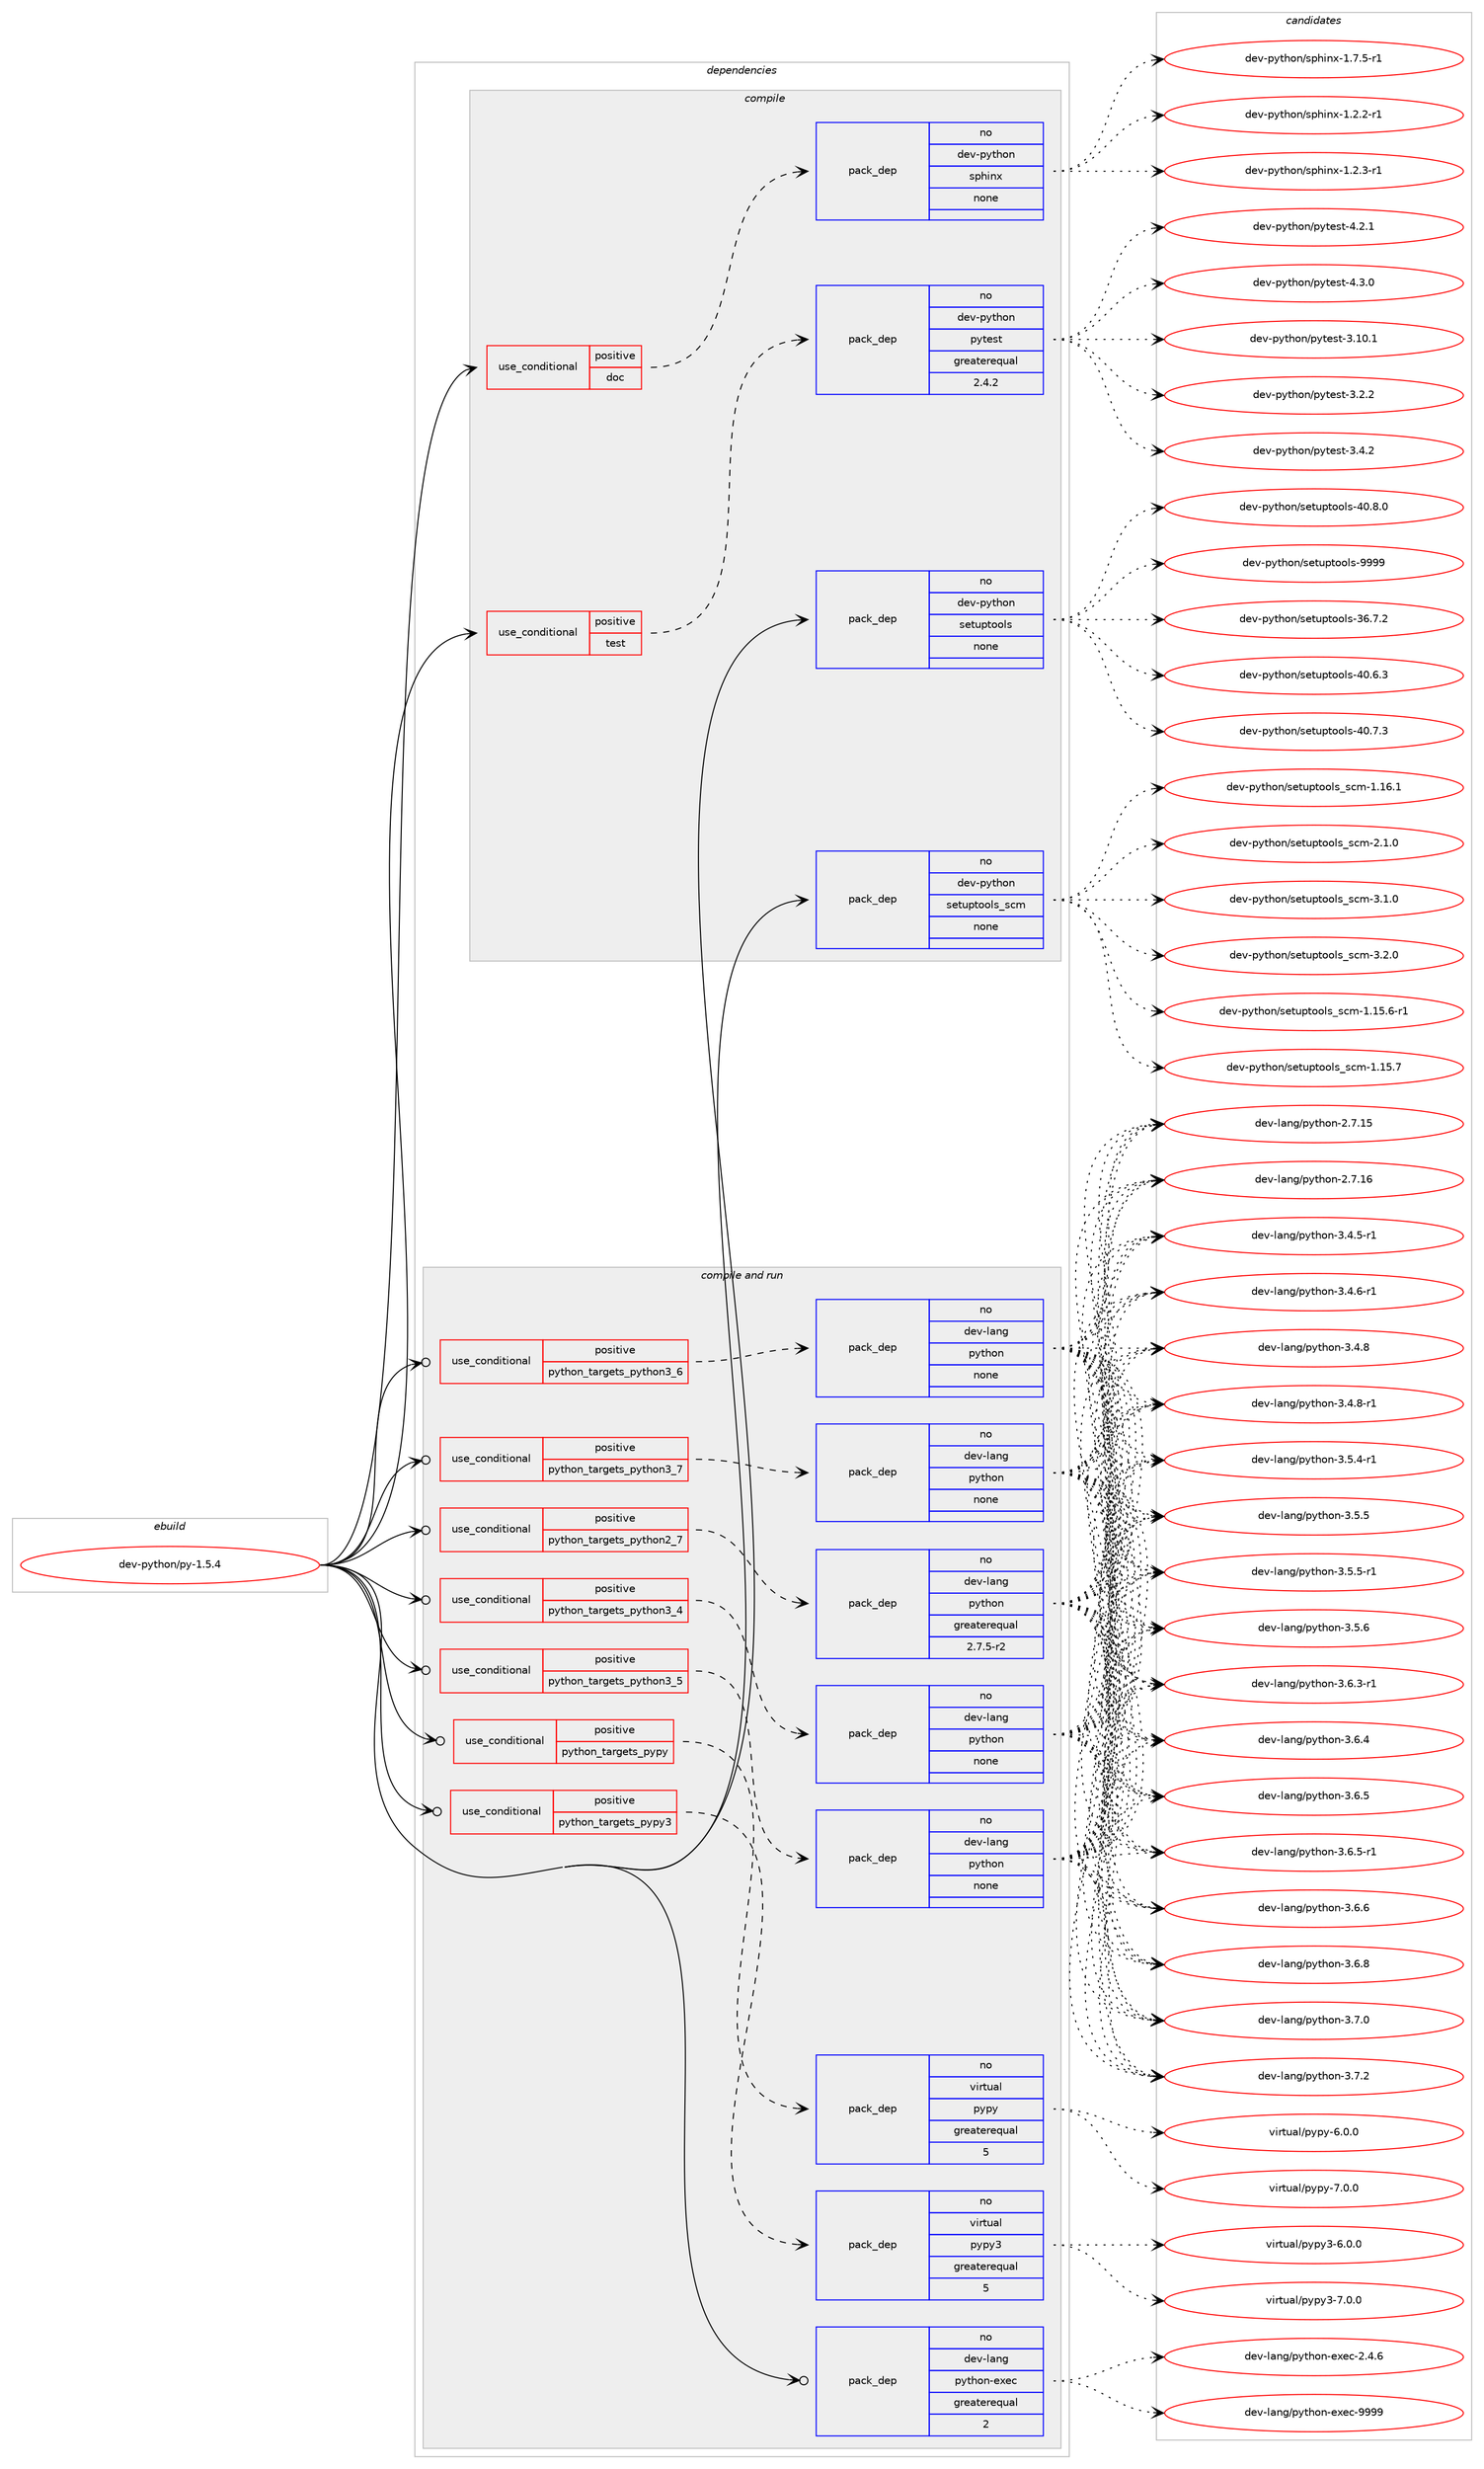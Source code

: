 digraph prolog {

# *************
# Graph options
# *************

newrank=true;
concentrate=true;
compound=true;
graph [rankdir=LR,fontname=Helvetica,fontsize=10,ranksep=1.5];#, ranksep=2.5, nodesep=0.2];
edge  [arrowhead=vee];
node  [fontname=Helvetica,fontsize=10];

# **********
# The ebuild
# **********

subgraph cluster_leftcol {
color=gray;
rank=same;
label=<<i>ebuild</i>>;
id [label="dev-python/py-1.5.4", color=red, width=4, href="../dev-python/py-1.5.4.svg"];
}

# ****************
# The dependencies
# ****************

subgraph cluster_midcol {
color=gray;
label=<<i>dependencies</i>>;
subgraph cluster_compile {
fillcolor="#eeeeee";
style=filled;
label=<<i>compile</i>>;
subgraph cond380067 {
dependency1427219 [label=<<TABLE BORDER="0" CELLBORDER="1" CELLSPACING="0" CELLPADDING="4"><TR><TD ROWSPAN="3" CELLPADDING="10">use_conditional</TD></TR><TR><TD>positive</TD></TR><TR><TD>doc</TD></TR></TABLE>>, shape=none, color=red];
subgraph pack1023838 {
dependency1427220 [label=<<TABLE BORDER="0" CELLBORDER="1" CELLSPACING="0" CELLPADDING="4" WIDTH="220"><TR><TD ROWSPAN="6" CELLPADDING="30">pack_dep</TD></TR><TR><TD WIDTH="110">no</TD></TR><TR><TD>dev-python</TD></TR><TR><TD>sphinx</TD></TR><TR><TD>none</TD></TR><TR><TD></TD></TR></TABLE>>, shape=none, color=blue];
}
dependency1427219:e -> dependency1427220:w [weight=20,style="dashed",arrowhead="vee"];
}
id:e -> dependency1427219:w [weight=20,style="solid",arrowhead="vee"];
subgraph cond380068 {
dependency1427221 [label=<<TABLE BORDER="0" CELLBORDER="1" CELLSPACING="0" CELLPADDING="4"><TR><TD ROWSPAN="3" CELLPADDING="10">use_conditional</TD></TR><TR><TD>positive</TD></TR><TR><TD>test</TD></TR></TABLE>>, shape=none, color=red];
subgraph pack1023839 {
dependency1427222 [label=<<TABLE BORDER="0" CELLBORDER="1" CELLSPACING="0" CELLPADDING="4" WIDTH="220"><TR><TD ROWSPAN="6" CELLPADDING="30">pack_dep</TD></TR><TR><TD WIDTH="110">no</TD></TR><TR><TD>dev-python</TD></TR><TR><TD>pytest</TD></TR><TR><TD>greaterequal</TD></TR><TR><TD>2.4.2</TD></TR></TABLE>>, shape=none, color=blue];
}
dependency1427221:e -> dependency1427222:w [weight=20,style="dashed",arrowhead="vee"];
}
id:e -> dependency1427221:w [weight=20,style="solid",arrowhead="vee"];
subgraph pack1023840 {
dependency1427223 [label=<<TABLE BORDER="0" CELLBORDER="1" CELLSPACING="0" CELLPADDING="4" WIDTH="220"><TR><TD ROWSPAN="6" CELLPADDING="30">pack_dep</TD></TR><TR><TD WIDTH="110">no</TD></TR><TR><TD>dev-python</TD></TR><TR><TD>setuptools</TD></TR><TR><TD>none</TD></TR><TR><TD></TD></TR></TABLE>>, shape=none, color=blue];
}
id:e -> dependency1427223:w [weight=20,style="solid",arrowhead="vee"];
subgraph pack1023841 {
dependency1427224 [label=<<TABLE BORDER="0" CELLBORDER="1" CELLSPACING="0" CELLPADDING="4" WIDTH="220"><TR><TD ROWSPAN="6" CELLPADDING="30">pack_dep</TD></TR><TR><TD WIDTH="110">no</TD></TR><TR><TD>dev-python</TD></TR><TR><TD>setuptools_scm</TD></TR><TR><TD>none</TD></TR><TR><TD></TD></TR></TABLE>>, shape=none, color=blue];
}
id:e -> dependency1427224:w [weight=20,style="solid",arrowhead="vee"];
}
subgraph cluster_compileandrun {
fillcolor="#eeeeee";
style=filled;
label=<<i>compile and run</i>>;
subgraph cond380069 {
dependency1427225 [label=<<TABLE BORDER="0" CELLBORDER="1" CELLSPACING="0" CELLPADDING="4"><TR><TD ROWSPAN="3" CELLPADDING="10">use_conditional</TD></TR><TR><TD>positive</TD></TR><TR><TD>python_targets_pypy</TD></TR></TABLE>>, shape=none, color=red];
subgraph pack1023842 {
dependency1427226 [label=<<TABLE BORDER="0" CELLBORDER="1" CELLSPACING="0" CELLPADDING="4" WIDTH="220"><TR><TD ROWSPAN="6" CELLPADDING="30">pack_dep</TD></TR><TR><TD WIDTH="110">no</TD></TR><TR><TD>virtual</TD></TR><TR><TD>pypy</TD></TR><TR><TD>greaterequal</TD></TR><TR><TD>5</TD></TR></TABLE>>, shape=none, color=blue];
}
dependency1427225:e -> dependency1427226:w [weight=20,style="dashed",arrowhead="vee"];
}
id:e -> dependency1427225:w [weight=20,style="solid",arrowhead="odotvee"];
subgraph cond380070 {
dependency1427227 [label=<<TABLE BORDER="0" CELLBORDER="1" CELLSPACING="0" CELLPADDING="4"><TR><TD ROWSPAN="3" CELLPADDING="10">use_conditional</TD></TR><TR><TD>positive</TD></TR><TR><TD>python_targets_pypy3</TD></TR></TABLE>>, shape=none, color=red];
subgraph pack1023843 {
dependency1427228 [label=<<TABLE BORDER="0" CELLBORDER="1" CELLSPACING="0" CELLPADDING="4" WIDTH="220"><TR><TD ROWSPAN="6" CELLPADDING="30">pack_dep</TD></TR><TR><TD WIDTH="110">no</TD></TR><TR><TD>virtual</TD></TR><TR><TD>pypy3</TD></TR><TR><TD>greaterequal</TD></TR><TR><TD>5</TD></TR></TABLE>>, shape=none, color=blue];
}
dependency1427227:e -> dependency1427228:w [weight=20,style="dashed",arrowhead="vee"];
}
id:e -> dependency1427227:w [weight=20,style="solid",arrowhead="odotvee"];
subgraph cond380071 {
dependency1427229 [label=<<TABLE BORDER="0" CELLBORDER="1" CELLSPACING="0" CELLPADDING="4"><TR><TD ROWSPAN="3" CELLPADDING="10">use_conditional</TD></TR><TR><TD>positive</TD></TR><TR><TD>python_targets_python2_7</TD></TR></TABLE>>, shape=none, color=red];
subgraph pack1023844 {
dependency1427230 [label=<<TABLE BORDER="0" CELLBORDER="1" CELLSPACING="0" CELLPADDING="4" WIDTH="220"><TR><TD ROWSPAN="6" CELLPADDING="30">pack_dep</TD></TR><TR><TD WIDTH="110">no</TD></TR><TR><TD>dev-lang</TD></TR><TR><TD>python</TD></TR><TR><TD>greaterequal</TD></TR><TR><TD>2.7.5-r2</TD></TR></TABLE>>, shape=none, color=blue];
}
dependency1427229:e -> dependency1427230:w [weight=20,style="dashed",arrowhead="vee"];
}
id:e -> dependency1427229:w [weight=20,style="solid",arrowhead="odotvee"];
subgraph cond380072 {
dependency1427231 [label=<<TABLE BORDER="0" CELLBORDER="1" CELLSPACING="0" CELLPADDING="4"><TR><TD ROWSPAN="3" CELLPADDING="10">use_conditional</TD></TR><TR><TD>positive</TD></TR><TR><TD>python_targets_python3_4</TD></TR></TABLE>>, shape=none, color=red];
subgraph pack1023845 {
dependency1427232 [label=<<TABLE BORDER="0" CELLBORDER="1" CELLSPACING="0" CELLPADDING="4" WIDTH="220"><TR><TD ROWSPAN="6" CELLPADDING="30">pack_dep</TD></TR><TR><TD WIDTH="110">no</TD></TR><TR><TD>dev-lang</TD></TR><TR><TD>python</TD></TR><TR><TD>none</TD></TR><TR><TD></TD></TR></TABLE>>, shape=none, color=blue];
}
dependency1427231:e -> dependency1427232:w [weight=20,style="dashed",arrowhead="vee"];
}
id:e -> dependency1427231:w [weight=20,style="solid",arrowhead="odotvee"];
subgraph cond380073 {
dependency1427233 [label=<<TABLE BORDER="0" CELLBORDER="1" CELLSPACING="0" CELLPADDING="4"><TR><TD ROWSPAN="3" CELLPADDING="10">use_conditional</TD></TR><TR><TD>positive</TD></TR><TR><TD>python_targets_python3_5</TD></TR></TABLE>>, shape=none, color=red];
subgraph pack1023846 {
dependency1427234 [label=<<TABLE BORDER="0" CELLBORDER="1" CELLSPACING="0" CELLPADDING="4" WIDTH="220"><TR><TD ROWSPAN="6" CELLPADDING="30">pack_dep</TD></TR><TR><TD WIDTH="110">no</TD></TR><TR><TD>dev-lang</TD></TR><TR><TD>python</TD></TR><TR><TD>none</TD></TR><TR><TD></TD></TR></TABLE>>, shape=none, color=blue];
}
dependency1427233:e -> dependency1427234:w [weight=20,style="dashed",arrowhead="vee"];
}
id:e -> dependency1427233:w [weight=20,style="solid",arrowhead="odotvee"];
subgraph cond380074 {
dependency1427235 [label=<<TABLE BORDER="0" CELLBORDER="1" CELLSPACING="0" CELLPADDING="4"><TR><TD ROWSPAN="3" CELLPADDING="10">use_conditional</TD></TR><TR><TD>positive</TD></TR><TR><TD>python_targets_python3_6</TD></TR></TABLE>>, shape=none, color=red];
subgraph pack1023847 {
dependency1427236 [label=<<TABLE BORDER="0" CELLBORDER="1" CELLSPACING="0" CELLPADDING="4" WIDTH="220"><TR><TD ROWSPAN="6" CELLPADDING="30">pack_dep</TD></TR><TR><TD WIDTH="110">no</TD></TR><TR><TD>dev-lang</TD></TR><TR><TD>python</TD></TR><TR><TD>none</TD></TR><TR><TD></TD></TR></TABLE>>, shape=none, color=blue];
}
dependency1427235:e -> dependency1427236:w [weight=20,style="dashed",arrowhead="vee"];
}
id:e -> dependency1427235:w [weight=20,style="solid",arrowhead="odotvee"];
subgraph cond380075 {
dependency1427237 [label=<<TABLE BORDER="0" CELLBORDER="1" CELLSPACING="0" CELLPADDING="4"><TR><TD ROWSPAN="3" CELLPADDING="10">use_conditional</TD></TR><TR><TD>positive</TD></TR><TR><TD>python_targets_python3_7</TD></TR></TABLE>>, shape=none, color=red];
subgraph pack1023848 {
dependency1427238 [label=<<TABLE BORDER="0" CELLBORDER="1" CELLSPACING="0" CELLPADDING="4" WIDTH="220"><TR><TD ROWSPAN="6" CELLPADDING="30">pack_dep</TD></TR><TR><TD WIDTH="110">no</TD></TR><TR><TD>dev-lang</TD></TR><TR><TD>python</TD></TR><TR><TD>none</TD></TR><TR><TD></TD></TR></TABLE>>, shape=none, color=blue];
}
dependency1427237:e -> dependency1427238:w [weight=20,style="dashed",arrowhead="vee"];
}
id:e -> dependency1427237:w [weight=20,style="solid",arrowhead="odotvee"];
subgraph pack1023849 {
dependency1427239 [label=<<TABLE BORDER="0" CELLBORDER="1" CELLSPACING="0" CELLPADDING="4" WIDTH="220"><TR><TD ROWSPAN="6" CELLPADDING="30">pack_dep</TD></TR><TR><TD WIDTH="110">no</TD></TR><TR><TD>dev-lang</TD></TR><TR><TD>python-exec</TD></TR><TR><TD>greaterequal</TD></TR><TR><TD>2</TD></TR></TABLE>>, shape=none, color=blue];
}
id:e -> dependency1427239:w [weight=20,style="solid",arrowhead="odotvee"];
}
subgraph cluster_run {
fillcolor="#eeeeee";
style=filled;
label=<<i>run</i>>;
}
}

# **************
# The candidates
# **************

subgraph cluster_choices {
rank=same;
color=gray;
label=<<i>candidates</i>>;

subgraph choice1023838 {
color=black;
nodesep=1;
choice10010111845112121116104111110471151121041051101204549465046504511449 [label="dev-python/sphinx-1.2.2-r1", color=red, width=4,href="../dev-python/sphinx-1.2.2-r1.svg"];
choice10010111845112121116104111110471151121041051101204549465046514511449 [label="dev-python/sphinx-1.2.3-r1", color=red, width=4,href="../dev-python/sphinx-1.2.3-r1.svg"];
choice10010111845112121116104111110471151121041051101204549465546534511449 [label="dev-python/sphinx-1.7.5-r1", color=red, width=4,href="../dev-python/sphinx-1.7.5-r1.svg"];
dependency1427220:e -> choice10010111845112121116104111110471151121041051101204549465046504511449:w [style=dotted,weight="100"];
dependency1427220:e -> choice10010111845112121116104111110471151121041051101204549465046514511449:w [style=dotted,weight="100"];
dependency1427220:e -> choice10010111845112121116104111110471151121041051101204549465546534511449:w [style=dotted,weight="100"];
}
subgraph choice1023839 {
color=black;
nodesep=1;
choice100101118451121211161041111104711212111610111511645514649484649 [label="dev-python/pytest-3.10.1", color=red, width=4,href="../dev-python/pytest-3.10.1.svg"];
choice1001011184511212111610411111047112121116101115116455146504650 [label="dev-python/pytest-3.2.2", color=red, width=4,href="../dev-python/pytest-3.2.2.svg"];
choice1001011184511212111610411111047112121116101115116455146524650 [label="dev-python/pytest-3.4.2", color=red, width=4,href="../dev-python/pytest-3.4.2.svg"];
choice1001011184511212111610411111047112121116101115116455246504649 [label="dev-python/pytest-4.2.1", color=red, width=4,href="../dev-python/pytest-4.2.1.svg"];
choice1001011184511212111610411111047112121116101115116455246514648 [label="dev-python/pytest-4.3.0", color=red, width=4,href="../dev-python/pytest-4.3.0.svg"];
dependency1427222:e -> choice100101118451121211161041111104711212111610111511645514649484649:w [style=dotted,weight="100"];
dependency1427222:e -> choice1001011184511212111610411111047112121116101115116455146504650:w [style=dotted,weight="100"];
dependency1427222:e -> choice1001011184511212111610411111047112121116101115116455146524650:w [style=dotted,weight="100"];
dependency1427222:e -> choice1001011184511212111610411111047112121116101115116455246504649:w [style=dotted,weight="100"];
dependency1427222:e -> choice1001011184511212111610411111047112121116101115116455246514648:w [style=dotted,weight="100"];
}
subgraph choice1023840 {
color=black;
nodesep=1;
choice100101118451121211161041111104711510111611711211611111110811545515446554650 [label="dev-python/setuptools-36.7.2", color=red, width=4,href="../dev-python/setuptools-36.7.2.svg"];
choice100101118451121211161041111104711510111611711211611111110811545524846544651 [label="dev-python/setuptools-40.6.3", color=red, width=4,href="../dev-python/setuptools-40.6.3.svg"];
choice100101118451121211161041111104711510111611711211611111110811545524846554651 [label="dev-python/setuptools-40.7.3", color=red, width=4,href="../dev-python/setuptools-40.7.3.svg"];
choice100101118451121211161041111104711510111611711211611111110811545524846564648 [label="dev-python/setuptools-40.8.0", color=red, width=4,href="../dev-python/setuptools-40.8.0.svg"];
choice10010111845112121116104111110471151011161171121161111111081154557575757 [label="dev-python/setuptools-9999", color=red, width=4,href="../dev-python/setuptools-9999.svg"];
dependency1427223:e -> choice100101118451121211161041111104711510111611711211611111110811545515446554650:w [style=dotted,weight="100"];
dependency1427223:e -> choice100101118451121211161041111104711510111611711211611111110811545524846544651:w [style=dotted,weight="100"];
dependency1427223:e -> choice100101118451121211161041111104711510111611711211611111110811545524846554651:w [style=dotted,weight="100"];
dependency1427223:e -> choice100101118451121211161041111104711510111611711211611111110811545524846564648:w [style=dotted,weight="100"];
dependency1427223:e -> choice10010111845112121116104111110471151011161171121161111111081154557575757:w [style=dotted,weight="100"];
}
subgraph choice1023841 {
color=black;
nodesep=1;
choice10010111845112121116104111110471151011161171121161111111081159511599109454946495346544511449 [label="dev-python/setuptools_scm-1.15.6-r1", color=red, width=4,href="../dev-python/setuptools_scm-1.15.6-r1.svg"];
choice1001011184511212111610411111047115101116117112116111111108115951159910945494649534655 [label="dev-python/setuptools_scm-1.15.7", color=red, width=4,href="../dev-python/setuptools_scm-1.15.7.svg"];
choice1001011184511212111610411111047115101116117112116111111108115951159910945494649544649 [label="dev-python/setuptools_scm-1.16.1", color=red, width=4,href="../dev-python/setuptools_scm-1.16.1.svg"];
choice10010111845112121116104111110471151011161171121161111111081159511599109455046494648 [label="dev-python/setuptools_scm-2.1.0", color=red, width=4,href="../dev-python/setuptools_scm-2.1.0.svg"];
choice10010111845112121116104111110471151011161171121161111111081159511599109455146494648 [label="dev-python/setuptools_scm-3.1.0", color=red, width=4,href="../dev-python/setuptools_scm-3.1.0.svg"];
choice10010111845112121116104111110471151011161171121161111111081159511599109455146504648 [label="dev-python/setuptools_scm-3.2.0", color=red, width=4,href="../dev-python/setuptools_scm-3.2.0.svg"];
dependency1427224:e -> choice10010111845112121116104111110471151011161171121161111111081159511599109454946495346544511449:w [style=dotted,weight="100"];
dependency1427224:e -> choice1001011184511212111610411111047115101116117112116111111108115951159910945494649534655:w [style=dotted,weight="100"];
dependency1427224:e -> choice1001011184511212111610411111047115101116117112116111111108115951159910945494649544649:w [style=dotted,weight="100"];
dependency1427224:e -> choice10010111845112121116104111110471151011161171121161111111081159511599109455046494648:w [style=dotted,weight="100"];
dependency1427224:e -> choice10010111845112121116104111110471151011161171121161111111081159511599109455146494648:w [style=dotted,weight="100"];
dependency1427224:e -> choice10010111845112121116104111110471151011161171121161111111081159511599109455146504648:w [style=dotted,weight="100"];
}
subgraph choice1023842 {
color=black;
nodesep=1;
choice1181051141161179710847112121112121455446484648 [label="virtual/pypy-6.0.0", color=red, width=4,href="../virtual/pypy-6.0.0.svg"];
choice1181051141161179710847112121112121455546484648 [label="virtual/pypy-7.0.0", color=red, width=4,href="../virtual/pypy-7.0.0.svg"];
dependency1427226:e -> choice1181051141161179710847112121112121455446484648:w [style=dotted,weight="100"];
dependency1427226:e -> choice1181051141161179710847112121112121455546484648:w [style=dotted,weight="100"];
}
subgraph choice1023843 {
color=black;
nodesep=1;
choice118105114116117971084711212111212151455446484648 [label="virtual/pypy3-6.0.0", color=red, width=4,href="../virtual/pypy3-6.0.0.svg"];
choice118105114116117971084711212111212151455546484648 [label="virtual/pypy3-7.0.0", color=red, width=4,href="../virtual/pypy3-7.0.0.svg"];
dependency1427228:e -> choice118105114116117971084711212111212151455446484648:w [style=dotted,weight="100"];
dependency1427228:e -> choice118105114116117971084711212111212151455546484648:w [style=dotted,weight="100"];
}
subgraph choice1023844 {
color=black;
nodesep=1;
choice10010111845108971101034711212111610411111045504655464953 [label="dev-lang/python-2.7.15", color=red, width=4,href="../dev-lang/python-2.7.15.svg"];
choice10010111845108971101034711212111610411111045504655464954 [label="dev-lang/python-2.7.16", color=red, width=4,href="../dev-lang/python-2.7.16.svg"];
choice1001011184510897110103471121211161041111104551465246534511449 [label="dev-lang/python-3.4.5-r1", color=red, width=4,href="../dev-lang/python-3.4.5-r1.svg"];
choice1001011184510897110103471121211161041111104551465246544511449 [label="dev-lang/python-3.4.6-r1", color=red, width=4,href="../dev-lang/python-3.4.6-r1.svg"];
choice100101118451089711010347112121116104111110455146524656 [label="dev-lang/python-3.4.8", color=red, width=4,href="../dev-lang/python-3.4.8.svg"];
choice1001011184510897110103471121211161041111104551465246564511449 [label="dev-lang/python-3.4.8-r1", color=red, width=4,href="../dev-lang/python-3.4.8-r1.svg"];
choice1001011184510897110103471121211161041111104551465346524511449 [label="dev-lang/python-3.5.4-r1", color=red, width=4,href="../dev-lang/python-3.5.4-r1.svg"];
choice100101118451089711010347112121116104111110455146534653 [label="dev-lang/python-3.5.5", color=red, width=4,href="../dev-lang/python-3.5.5.svg"];
choice1001011184510897110103471121211161041111104551465346534511449 [label="dev-lang/python-3.5.5-r1", color=red, width=4,href="../dev-lang/python-3.5.5-r1.svg"];
choice100101118451089711010347112121116104111110455146534654 [label="dev-lang/python-3.5.6", color=red, width=4,href="../dev-lang/python-3.5.6.svg"];
choice1001011184510897110103471121211161041111104551465446514511449 [label="dev-lang/python-3.6.3-r1", color=red, width=4,href="../dev-lang/python-3.6.3-r1.svg"];
choice100101118451089711010347112121116104111110455146544652 [label="dev-lang/python-3.6.4", color=red, width=4,href="../dev-lang/python-3.6.4.svg"];
choice100101118451089711010347112121116104111110455146544653 [label="dev-lang/python-3.6.5", color=red, width=4,href="../dev-lang/python-3.6.5.svg"];
choice1001011184510897110103471121211161041111104551465446534511449 [label="dev-lang/python-3.6.5-r1", color=red, width=4,href="../dev-lang/python-3.6.5-r1.svg"];
choice100101118451089711010347112121116104111110455146544654 [label="dev-lang/python-3.6.6", color=red, width=4,href="../dev-lang/python-3.6.6.svg"];
choice100101118451089711010347112121116104111110455146544656 [label="dev-lang/python-3.6.8", color=red, width=4,href="../dev-lang/python-3.6.8.svg"];
choice100101118451089711010347112121116104111110455146554648 [label="dev-lang/python-3.7.0", color=red, width=4,href="../dev-lang/python-3.7.0.svg"];
choice100101118451089711010347112121116104111110455146554650 [label="dev-lang/python-3.7.2", color=red, width=4,href="../dev-lang/python-3.7.2.svg"];
dependency1427230:e -> choice10010111845108971101034711212111610411111045504655464953:w [style=dotted,weight="100"];
dependency1427230:e -> choice10010111845108971101034711212111610411111045504655464954:w [style=dotted,weight="100"];
dependency1427230:e -> choice1001011184510897110103471121211161041111104551465246534511449:w [style=dotted,weight="100"];
dependency1427230:e -> choice1001011184510897110103471121211161041111104551465246544511449:w [style=dotted,weight="100"];
dependency1427230:e -> choice100101118451089711010347112121116104111110455146524656:w [style=dotted,weight="100"];
dependency1427230:e -> choice1001011184510897110103471121211161041111104551465246564511449:w [style=dotted,weight="100"];
dependency1427230:e -> choice1001011184510897110103471121211161041111104551465346524511449:w [style=dotted,weight="100"];
dependency1427230:e -> choice100101118451089711010347112121116104111110455146534653:w [style=dotted,weight="100"];
dependency1427230:e -> choice1001011184510897110103471121211161041111104551465346534511449:w [style=dotted,weight="100"];
dependency1427230:e -> choice100101118451089711010347112121116104111110455146534654:w [style=dotted,weight="100"];
dependency1427230:e -> choice1001011184510897110103471121211161041111104551465446514511449:w [style=dotted,weight="100"];
dependency1427230:e -> choice100101118451089711010347112121116104111110455146544652:w [style=dotted,weight="100"];
dependency1427230:e -> choice100101118451089711010347112121116104111110455146544653:w [style=dotted,weight="100"];
dependency1427230:e -> choice1001011184510897110103471121211161041111104551465446534511449:w [style=dotted,weight="100"];
dependency1427230:e -> choice100101118451089711010347112121116104111110455146544654:w [style=dotted,weight="100"];
dependency1427230:e -> choice100101118451089711010347112121116104111110455146544656:w [style=dotted,weight="100"];
dependency1427230:e -> choice100101118451089711010347112121116104111110455146554648:w [style=dotted,weight="100"];
dependency1427230:e -> choice100101118451089711010347112121116104111110455146554650:w [style=dotted,weight="100"];
}
subgraph choice1023845 {
color=black;
nodesep=1;
choice10010111845108971101034711212111610411111045504655464953 [label="dev-lang/python-2.7.15", color=red, width=4,href="../dev-lang/python-2.7.15.svg"];
choice10010111845108971101034711212111610411111045504655464954 [label="dev-lang/python-2.7.16", color=red, width=4,href="../dev-lang/python-2.7.16.svg"];
choice1001011184510897110103471121211161041111104551465246534511449 [label="dev-lang/python-3.4.5-r1", color=red, width=4,href="../dev-lang/python-3.4.5-r1.svg"];
choice1001011184510897110103471121211161041111104551465246544511449 [label="dev-lang/python-3.4.6-r1", color=red, width=4,href="../dev-lang/python-3.4.6-r1.svg"];
choice100101118451089711010347112121116104111110455146524656 [label="dev-lang/python-3.4.8", color=red, width=4,href="../dev-lang/python-3.4.8.svg"];
choice1001011184510897110103471121211161041111104551465246564511449 [label="dev-lang/python-3.4.8-r1", color=red, width=4,href="../dev-lang/python-3.4.8-r1.svg"];
choice1001011184510897110103471121211161041111104551465346524511449 [label="dev-lang/python-3.5.4-r1", color=red, width=4,href="../dev-lang/python-3.5.4-r1.svg"];
choice100101118451089711010347112121116104111110455146534653 [label="dev-lang/python-3.5.5", color=red, width=4,href="../dev-lang/python-3.5.5.svg"];
choice1001011184510897110103471121211161041111104551465346534511449 [label="dev-lang/python-3.5.5-r1", color=red, width=4,href="../dev-lang/python-3.5.5-r1.svg"];
choice100101118451089711010347112121116104111110455146534654 [label="dev-lang/python-3.5.6", color=red, width=4,href="../dev-lang/python-3.5.6.svg"];
choice1001011184510897110103471121211161041111104551465446514511449 [label="dev-lang/python-3.6.3-r1", color=red, width=4,href="../dev-lang/python-3.6.3-r1.svg"];
choice100101118451089711010347112121116104111110455146544652 [label="dev-lang/python-3.6.4", color=red, width=4,href="../dev-lang/python-3.6.4.svg"];
choice100101118451089711010347112121116104111110455146544653 [label="dev-lang/python-3.6.5", color=red, width=4,href="../dev-lang/python-3.6.5.svg"];
choice1001011184510897110103471121211161041111104551465446534511449 [label="dev-lang/python-3.6.5-r1", color=red, width=4,href="../dev-lang/python-3.6.5-r1.svg"];
choice100101118451089711010347112121116104111110455146544654 [label="dev-lang/python-3.6.6", color=red, width=4,href="../dev-lang/python-3.6.6.svg"];
choice100101118451089711010347112121116104111110455146544656 [label="dev-lang/python-3.6.8", color=red, width=4,href="../dev-lang/python-3.6.8.svg"];
choice100101118451089711010347112121116104111110455146554648 [label="dev-lang/python-3.7.0", color=red, width=4,href="../dev-lang/python-3.7.0.svg"];
choice100101118451089711010347112121116104111110455146554650 [label="dev-lang/python-3.7.2", color=red, width=4,href="../dev-lang/python-3.7.2.svg"];
dependency1427232:e -> choice10010111845108971101034711212111610411111045504655464953:w [style=dotted,weight="100"];
dependency1427232:e -> choice10010111845108971101034711212111610411111045504655464954:w [style=dotted,weight="100"];
dependency1427232:e -> choice1001011184510897110103471121211161041111104551465246534511449:w [style=dotted,weight="100"];
dependency1427232:e -> choice1001011184510897110103471121211161041111104551465246544511449:w [style=dotted,weight="100"];
dependency1427232:e -> choice100101118451089711010347112121116104111110455146524656:w [style=dotted,weight="100"];
dependency1427232:e -> choice1001011184510897110103471121211161041111104551465246564511449:w [style=dotted,weight="100"];
dependency1427232:e -> choice1001011184510897110103471121211161041111104551465346524511449:w [style=dotted,weight="100"];
dependency1427232:e -> choice100101118451089711010347112121116104111110455146534653:w [style=dotted,weight="100"];
dependency1427232:e -> choice1001011184510897110103471121211161041111104551465346534511449:w [style=dotted,weight="100"];
dependency1427232:e -> choice100101118451089711010347112121116104111110455146534654:w [style=dotted,weight="100"];
dependency1427232:e -> choice1001011184510897110103471121211161041111104551465446514511449:w [style=dotted,weight="100"];
dependency1427232:e -> choice100101118451089711010347112121116104111110455146544652:w [style=dotted,weight="100"];
dependency1427232:e -> choice100101118451089711010347112121116104111110455146544653:w [style=dotted,weight="100"];
dependency1427232:e -> choice1001011184510897110103471121211161041111104551465446534511449:w [style=dotted,weight="100"];
dependency1427232:e -> choice100101118451089711010347112121116104111110455146544654:w [style=dotted,weight="100"];
dependency1427232:e -> choice100101118451089711010347112121116104111110455146544656:w [style=dotted,weight="100"];
dependency1427232:e -> choice100101118451089711010347112121116104111110455146554648:w [style=dotted,weight="100"];
dependency1427232:e -> choice100101118451089711010347112121116104111110455146554650:w [style=dotted,weight="100"];
}
subgraph choice1023846 {
color=black;
nodesep=1;
choice10010111845108971101034711212111610411111045504655464953 [label="dev-lang/python-2.7.15", color=red, width=4,href="../dev-lang/python-2.7.15.svg"];
choice10010111845108971101034711212111610411111045504655464954 [label="dev-lang/python-2.7.16", color=red, width=4,href="../dev-lang/python-2.7.16.svg"];
choice1001011184510897110103471121211161041111104551465246534511449 [label="dev-lang/python-3.4.5-r1", color=red, width=4,href="../dev-lang/python-3.4.5-r1.svg"];
choice1001011184510897110103471121211161041111104551465246544511449 [label="dev-lang/python-3.4.6-r1", color=red, width=4,href="../dev-lang/python-3.4.6-r1.svg"];
choice100101118451089711010347112121116104111110455146524656 [label="dev-lang/python-3.4.8", color=red, width=4,href="../dev-lang/python-3.4.8.svg"];
choice1001011184510897110103471121211161041111104551465246564511449 [label="dev-lang/python-3.4.8-r1", color=red, width=4,href="../dev-lang/python-3.4.8-r1.svg"];
choice1001011184510897110103471121211161041111104551465346524511449 [label="dev-lang/python-3.5.4-r1", color=red, width=4,href="../dev-lang/python-3.5.4-r1.svg"];
choice100101118451089711010347112121116104111110455146534653 [label="dev-lang/python-3.5.5", color=red, width=4,href="../dev-lang/python-3.5.5.svg"];
choice1001011184510897110103471121211161041111104551465346534511449 [label="dev-lang/python-3.5.5-r1", color=red, width=4,href="../dev-lang/python-3.5.5-r1.svg"];
choice100101118451089711010347112121116104111110455146534654 [label="dev-lang/python-3.5.6", color=red, width=4,href="../dev-lang/python-3.5.6.svg"];
choice1001011184510897110103471121211161041111104551465446514511449 [label="dev-lang/python-3.6.3-r1", color=red, width=4,href="../dev-lang/python-3.6.3-r1.svg"];
choice100101118451089711010347112121116104111110455146544652 [label="dev-lang/python-3.6.4", color=red, width=4,href="../dev-lang/python-3.6.4.svg"];
choice100101118451089711010347112121116104111110455146544653 [label="dev-lang/python-3.6.5", color=red, width=4,href="../dev-lang/python-3.6.5.svg"];
choice1001011184510897110103471121211161041111104551465446534511449 [label="dev-lang/python-3.6.5-r1", color=red, width=4,href="../dev-lang/python-3.6.5-r1.svg"];
choice100101118451089711010347112121116104111110455146544654 [label="dev-lang/python-3.6.6", color=red, width=4,href="../dev-lang/python-3.6.6.svg"];
choice100101118451089711010347112121116104111110455146544656 [label="dev-lang/python-3.6.8", color=red, width=4,href="../dev-lang/python-3.6.8.svg"];
choice100101118451089711010347112121116104111110455146554648 [label="dev-lang/python-3.7.0", color=red, width=4,href="../dev-lang/python-3.7.0.svg"];
choice100101118451089711010347112121116104111110455146554650 [label="dev-lang/python-3.7.2", color=red, width=4,href="../dev-lang/python-3.7.2.svg"];
dependency1427234:e -> choice10010111845108971101034711212111610411111045504655464953:w [style=dotted,weight="100"];
dependency1427234:e -> choice10010111845108971101034711212111610411111045504655464954:w [style=dotted,weight="100"];
dependency1427234:e -> choice1001011184510897110103471121211161041111104551465246534511449:w [style=dotted,weight="100"];
dependency1427234:e -> choice1001011184510897110103471121211161041111104551465246544511449:w [style=dotted,weight="100"];
dependency1427234:e -> choice100101118451089711010347112121116104111110455146524656:w [style=dotted,weight="100"];
dependency1427234:e -> choice1001011184510897110103471121211161041111104551465246564511449:w [style=dotted,weight="100"];
dependency1427234:e -> choice1001011184510897110103471121211161041111104551465346524511449:w [style=dotted,weight="100"];
dependency1427234:e -> choice100101118451089711010347112121116104111110455146534653:w [style=dotted,weight="100"];
dependency1427234:e -> choice1001011184510897110103471121211161041111104551465346534511449:w [style=dotted,weight="100"];
dependency1427234:e -> choice100101118451089711010347112121116104111110455146534654:w [style=dotted,weight="100"];
dependency1427234:e -> choice1001011184510897110103471121211161041111104551465446514511449:w [style=dotted,weight="100"];
dependency1427234:e -> choice100101118451089711010347112121116104111110455146544652:w [style=dotted,weight="100"];
dependency1427234:e -> choice100101118451089711010347112121116104111110455146544653:w [style=dotted,weight="100"];
dependency1427234:e -> choice1001011184510897110103471121211161041111104551465446534511449:w [style=dotted,weight="100"];
dependency1427234:e -> choice100101118451089711010347112121116104111110455146544654:w [style=dotted,weight="100"];
dependency1427234:e -> choice100101118451089711010347112121116104111110455146544656:w [style=dotted,weight="100"];
dependency1427234:e -> choice100101118451089711010347112121116104111110455146554648:w [style=dotted,weight="100"];
dependency1427234:e -> choice100101118451089711010347112121116104111110455146554650:w [style=dotted,weight="100"];
}
subgraph choice1023847 {
color=black;
nodesep=1;
choice10010111845108971101034711212111610411111045504655464953 [label="dev-lang/python-2.7.15", color=red, width=4,href="../dev-lang/python-2.7.15.svg"];
choice10010111845108971101034711212111610411111045504655464954 [label="dev-lang/python-2.7.16", color=red, width=4,href="../dev-lang/python-2.7.16.svg"];
choice1001011184510897110103471121211161041111104551465246534511449 [label="dev-lang/python-3.4.5-r1", color=red, width=4,href="../dev-lang/python-3.4.5-r1.svg"];
choice1001011184510897110103471121211161041111104551465246544511449 [label="dev-lang/python-3.4.6-r1", color=red, width=4,href="../dev-lang/python-3.4.6-r1.svg"];
choice100101118451089711010347112121116104111110455146524656 [label="dev-lang/python-3.4.8", color=red, width=4,href="../dev-lang/python-3.4.8.svg"];
choice1001011184510897110103471121211161041111104551465246564511449 [label="dev-lang/python-3.4.8-r1", color=red, width=4,href="../dev-lang/python-3.4.8-r1.svg"];
choice1001011184510897110103471121211161041111104551465346524511449 [label="dev-lang/python-3.5.4-r1", color=red, width=4,href="../dev-lang/python-3.5.4-r1.svg"];
choice100101118451089711010347112121116104111110455146534653 [label="dev-lang/python-3.5.5", color=red, width=4,href="../dev-lang/python-3.5.5.svg"];
choice1001011184510897110103471121211161041111104551465346534511449 [label="dev-lang/python-3.5.5-r1", color=red, width=4,href="../dev-lang/python-3.5.5-r1.svg"];
choice100101118451089711010347112121116104111110455146534654 [label="dev-lang/python-3.5.6", color=red, width=4,href="../dev-lang/python-3.5.6.svg"];
choice1001011184510897110103471121211161041111104551465446514511449 [label="dev-lang/python-3.6.3-r1", color=red, width=4,href="../dev-lang/python-3.6.3-r1.svg"];
choice100101118451089711010347112121116104111110455146544652 [label="dev-lang/python-3.6.4", color=red, width=4,href="../dev-lang/python-3.6.4.svg"];
choice100101118451089711010347112121116104111110455146544653 [label="dev-lang/python-3.6.5", color=red, width=4,href="../dev-lang/python-3.6.5.svg"];
choice1001011184510897110103471121211161041111104551465446534511449 [label="dev-lang/python-3.6.5-r1", color=red, width=4,href="../dev-lang/python-3.6.5-r1.svg"];
choice100101118451089711010347112121116104111110455146544654 [label="dev-lang/python-3.6.6", color=red, width=4,href="../dev-lang/python-3.6.6.svg"];
choice100101118451089711010347112121116104111110455146544656 [label="dev-lang/python-3.6.8", color=red, width=4,href="../dev-lang/python-3.6.8.svg"];
choice100101118451089711010347112121116104111110455146554648 [label="dev-lang/python-3.7.0", color=red, width=4,href="../dev-lang/python-3.7.0.svg"];
choice100101118451089711010347112121116104111110455146554650 [label="dev-lang/python-3.7.2", color=red, width=4,href="../dev-lang/python-3.7.2.svg"];
dependency1427236:e -> choice10010111845108971101034711212111610411111045504655464953:w [style=dotted,weight="100"];
dependency1427236:e -> choice10010111845108971101034711212111610411111045504655464954:w [style=dotted,weight="100"];
dependency1427236:e -> choice1001011184510897110103471121211161041111104551465246534511449:w [style=dotted,weight="100"];
dependency1427236:e -> choice1001011184510897110103471121211161041111104551465246544511449:w [style=dotted,weight="100"];
dependency1427236:e -> choice100101118451089711010347112121116104111110455146524656:w [style=dotted,weight="100"];
dependency1427236:e -> choice1001011184510897110103471121211161041111104551465246564511449:w [style=dotted,weight="100"];
dependency1427236:e -> choice1001011184510897110103471121211161041111104551465346524511449:w [style=dotted,weight="100"];
dependency1427236:e -> choice100101118451089711010347112121116104111110455146534653:w [style=dotted,weight="100"];
dependency1427236:e -> choice1001011184510897110103471121211161041111104551465346534511449:w [style=dotted,weight="100"];
dependency1427236:e -> choice100101118451089711010347112121116104111110455146534654:w [style=dotted,weight="100"];
dependency1427236:e -> choice1001011184510897110103471121211161041111104551465446514511449:w [style=dotted,weight="100"];
dependency1427236:e -> choice100101118451089711010347112121116104111110455146544652:w [style=dotted,weight="100"];
dependency1427236:e -> choice100101118451089711010347112121116104111110455146544653:w [style=dotted,weight="100"];
dependency1427236:e -> choice1001011184510897110103471121211161041111104551465446534511449:w [style=dotted,weight="100"];
dependency1427236:e -> choice100101118451089711010347112121116104111110455146544654:w [style=dotted,weight="100"];
dependency1427236:e -> choice100101118451089711010347112121116104111110455146544656:w [style=dotted,weight="100"];
dependency1427236:e -> choice100101118451089711010347112121116104111110455146554648:w [style=dotted,weight="100"];
dependency1427236:e -> choice100101118451089711010347112121116104111110455146554650:w [style=dotted,weight="100"];
}
subgraph choice1023848 {
color=black;
nodesep=1;
choice10010111845108971101034711212111610411111045504655464953 [label="dev-lang/python-2.7.15", color=red, width=4,href="../dev-lang/python-2.7.15.svg"];
choice10010111845108971101034711212111610411111045504655464954 [label="dev-lang/python-2.7.16", color=red, width=4,href="../dev-lang/python-2.7.16.svg"];
choice1001011184510897110103471121211161041111104551465246534511449 [label="dev-lang/python-3.4.5-r1", color=red, width=4,href="../dev-lang/python-3.4.5-r1.svg"];
choice1001011184510897110103471121211161041111104551465246544511449 [label="dev-lang/python-3.4.6-r1", color=red, width=4,href="../dev-lang/python-3.4.6-r1.svg"];
choice100101118451089711010347112121116104111110455146524656 [label="dev-lang/python-3.4.8", color=red, width=4,href="../dev-lang/python-3.4.8.svg"];
choice1001011184510897110103471121211161041111104551465246564511449 [label="dev-lang/python-3.4.8-r1", color=red, width=4,href="../dev-lang/python-3.4.8-r1.svg"];
choice1001011184510897110103471121211161041111104551465346524511449 [label="dev-lang/python-3.5.4-r1", color=red, width=4,href="../dev-lang/python-3.5.4-r1.svg"];
choice100101118451089711010347112121116104111110455146534653 [label="dev-lang/python-3.5.5", color=red, width=4,href="../dev-lang/python-3.5.5.svg"];
choice1001011184510897110103471121211161041111104551465346534511449 [label="dev-lang/python-3.5.5-r1", color=red, width=4,href="../dev-lang/python-3.5.5-r1.svg"];
choice100101118451089711010347112121116104111110455146534654 [label="dev-lang/python-3.5.6", color=red, width=4,href="../dev-lang/python-3.5.6.svg"];
choice1001011184510897110103471121211161041111104551465446514511449 [label="dev-lang/python-3.6.3-r1", color=red, width=4,href="../dev-lang/python-3.6.3-r1.svg"];
choice100101118451089711010347112121116104111110455146544652 [label="dev-lang/python-3.6.4", color=red, width=4,href="../dev-lang/python-3.6.4.svg"];
choice100101118451089711010347112121116104111110455146544653 [label="dev-lang/python-3.6.5", color=red, width=4,href="../dev-lang/python-3.6.5.svg"];
choice1001011184510897110103471121211161041111104551465446534511449 [label="dev-lang/python-3.6.5-r1", color=red, width=4,href="../dev-lang/python-3.6.5-r1.svg"];
choice100101118451089711010347112121116104111110455146544654 [label="dev-lang/python-3.6.6", color=red, width=4,href="../dev-lang/python-3.6.6.svg"];
choice100101118451089711010347112121116104111110455146544656 [label="dev-lang/python-3.6.8", color=red, width=4,href="../dev-lang/python-3.6.8.svg"];
choice100101118451089711010347112121116104111110455146554648 [label="dev-lang/python-3.7.0", color=red, width=4,href="../dev-lang/python-3.7.0.svg"];
choice100101118451089711010347112121116104111110455146554650 [label="dev-lang/python-3.7.2", color=red, width=4,href="../dev-lang/python-3.7.2.svg"];
dependency1427238:e -> choice10010111845108971101034711212111610411111045504655464953:w [style=dotted,weight="100"];
dependency1427238:e -> choice10010111845108971101034711212111610411111045504655464954:w [style=dotted,weight="100"];
dependency1427238:e -> choice1001011184510897110103471121211161041111104551465246534511449:w [style=dotted,weight="100"];
dependency1427238:e -> choice1001011184510897110103471121211161041111104551465246544511449:w [style=dotted,weight="100"];
dependency1427238:e -> choice100101118451089711010347112121116104111110455146524656:w [style=dotted,weight="100"];
dependency1427238:e -> choice1001011184510897110103471121211161041111104551465246564511449:w [style=dotted,weight="100"];
dependency1427238:e -> choice1001011184510897110103471121211161041111104551465346524511449:w [style=dotted,weight="100"];
dependency1427238:e -> choice100101118451089711010347112121116104111110455146534653:w [style=dotted,weight="100"];
dependency1427238:e -> choice1001011184510897110103471121211161041111104551465346534511449:w [style=dotted,weight="100"];
dependency1427238:e -> choice100101118451089711010347112121116104111110455146534654:w [style=dotted,weight="100"];
dependency1427238:e -> choice1001011184510897110103471121211161041111104551465446514511449:w [style=dotted,weight="100"];
dependency1427238:e -> choice100101118451089711010347112121116104111110455146544652:w [style=dotted,weight="100"];
dependency1427238:e -> choice100101118451089711010347112121116104111110455146544653:w [style=dotted,weight="100"];
dependency1427238:e -> choice1001011184510897110103471121211161041111104551465446534511449:w [style=dotted,weight="100"];
dependency1427238:e -> choice100101118451089711010347112121116104111110455146544654:w [style=dotted,weight="100"];
dependency1427238:e -> choice100101118451089711010347112121116104111110455146544656:w [style=dotted,weight="100"];
dependency1427238:e -> choice100101118451089711010347112121116104111110455146554648:w [style=dotted,weight="100"];
dependency1427238:e -> choice100101118451089711010347112121116104111110455146554650:w [style=dotted,weight="100"];
}
subgraph choice1023849 {
color=black;
nodesep=1;
choice1001011184510897110103471121211161041111104510112010199455046524654 [label="dev-lang/python-exec-2.4.6", color=red, width=4,href="../dev-lang/python-exec-2.4.6.svg"];
choice10010111845108971101034711212111610411111045101120101994557575757 [label="dev-lang/python-exec-9999", color=red, width=4,href="../dev-lang/python-exec-9999.svg"];
dependency1427239:e -> choice1001011184510897110103471121211161041111104510112010199455046524654:w [style=dotted,weight="100"];
dependency1427239:e -> choice10010111845108971101034711212111610411111045101120101994557575757:w [style=dotted,weight="100"];
}
}

}
